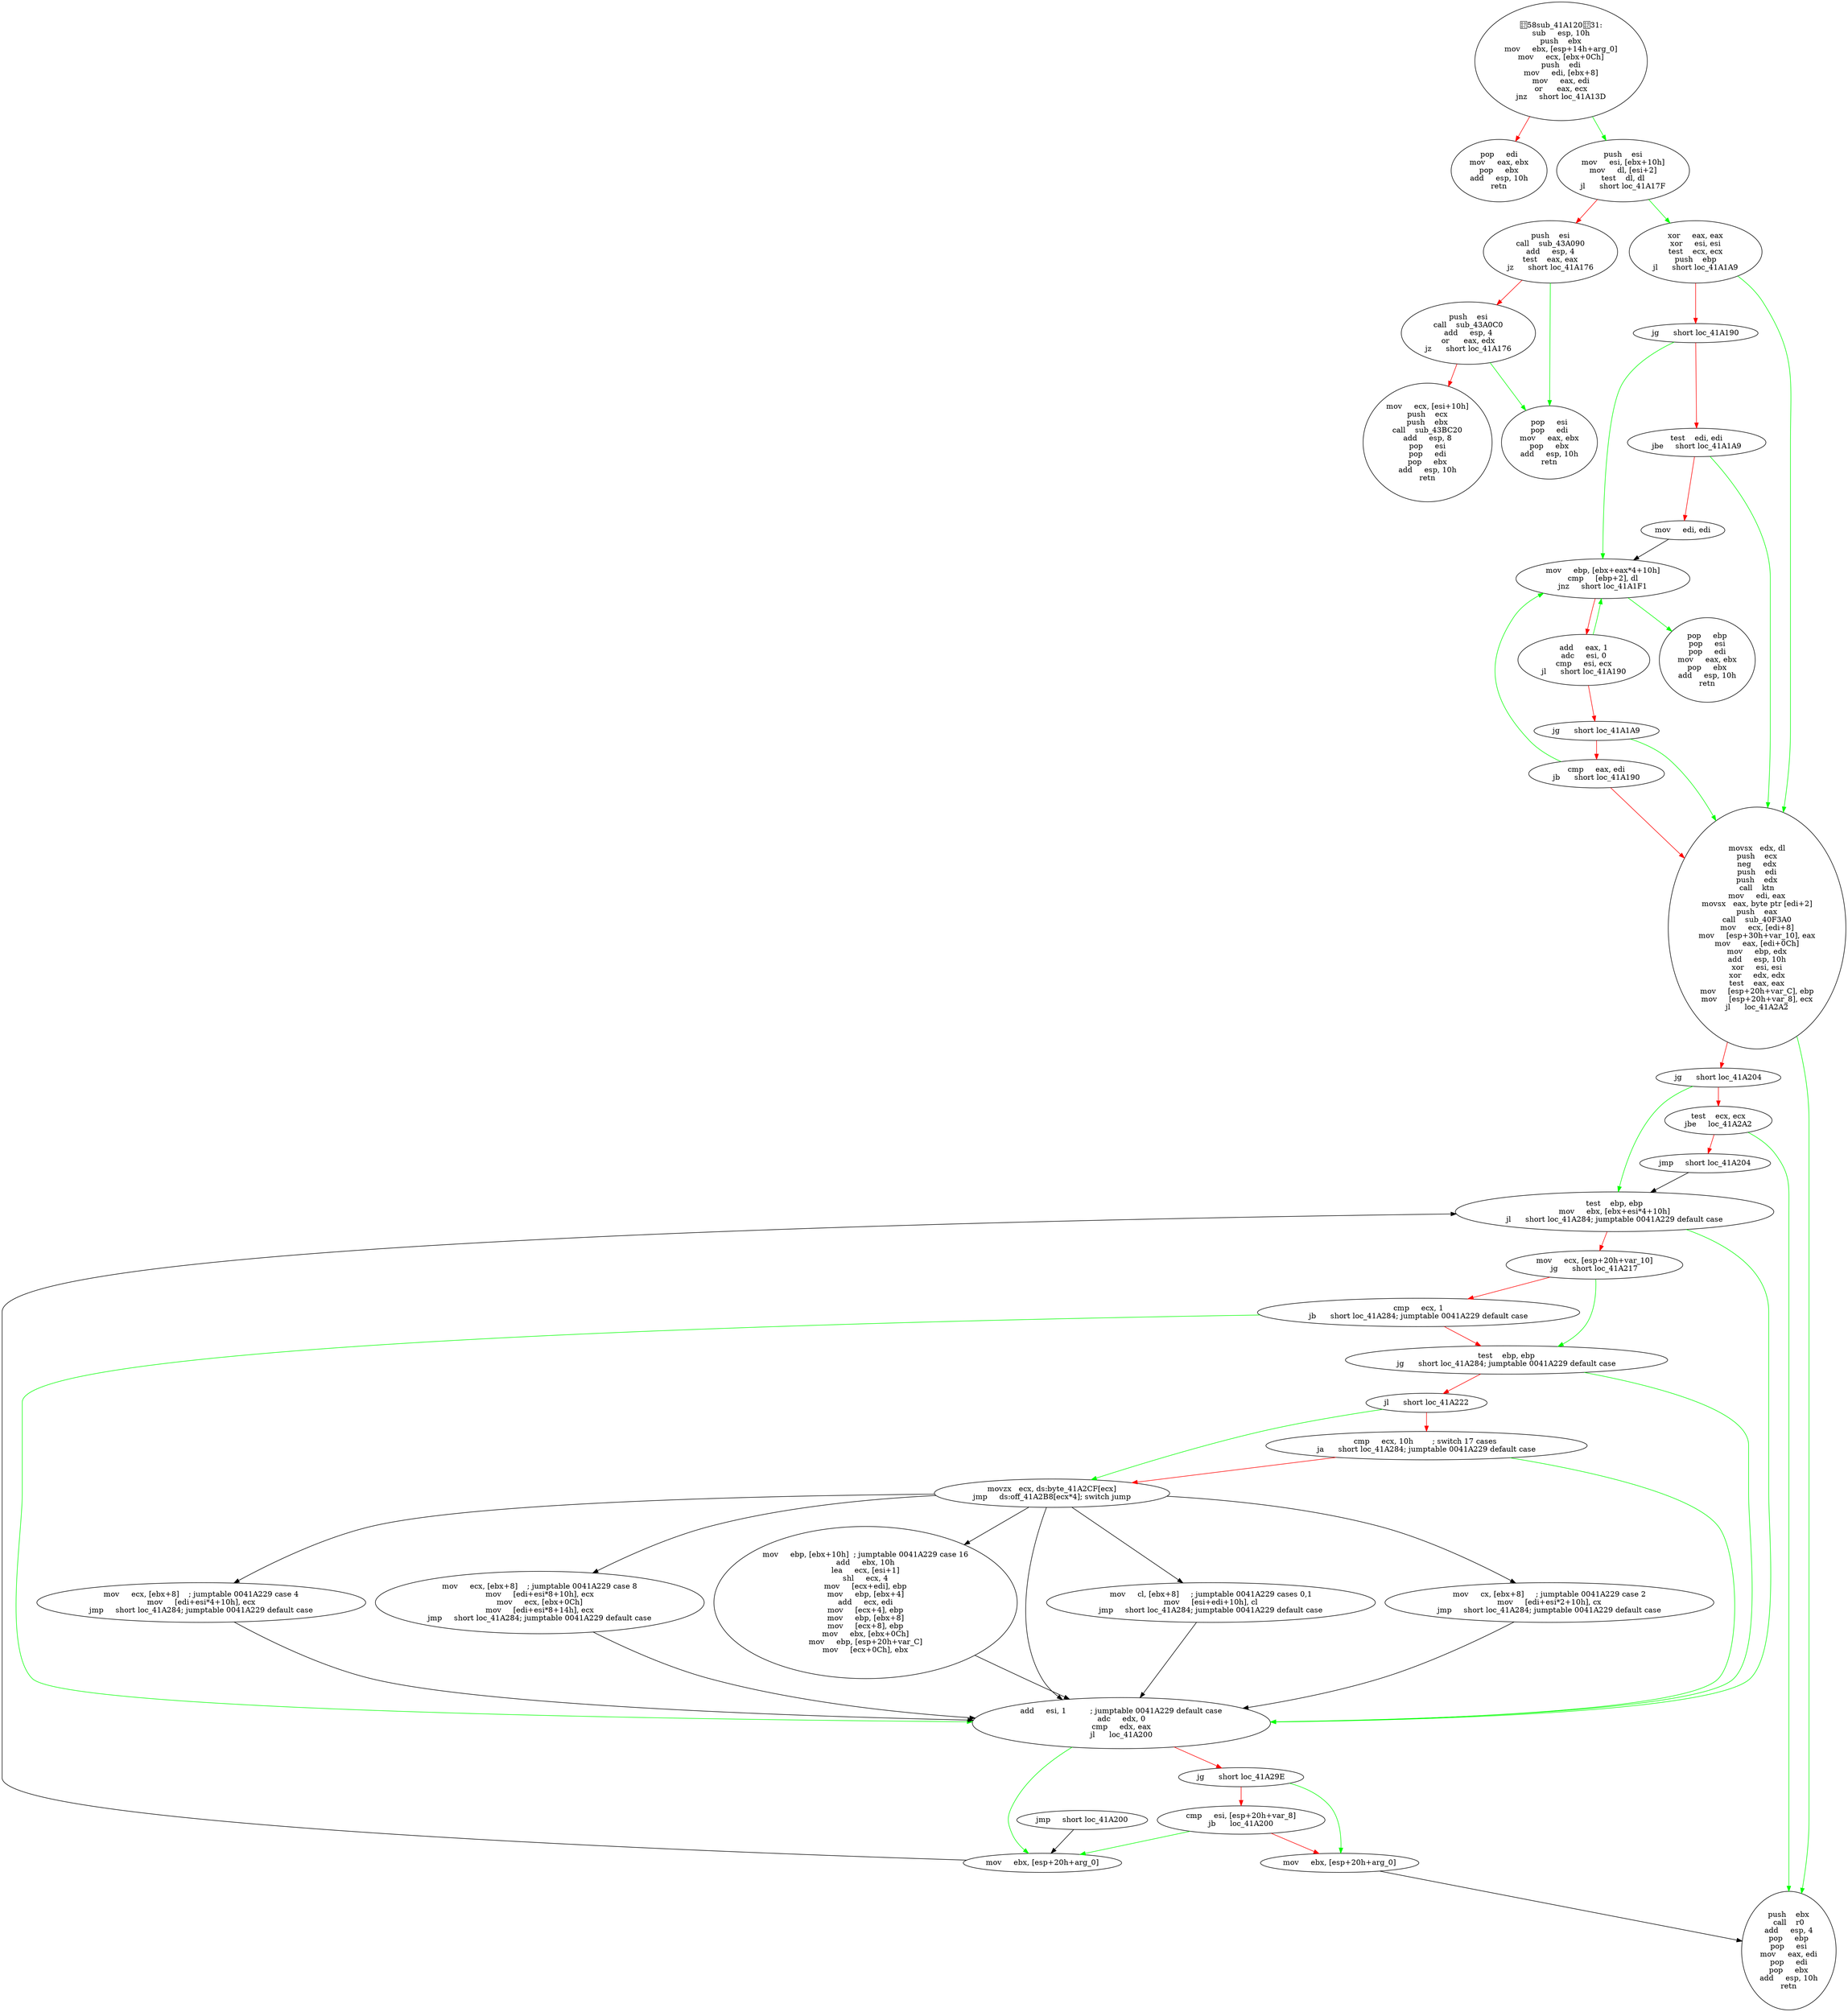 digraph G{
Node0 [label = "58sub_41A12031:
sub     esp, 10h
push    ebx
mov     ebx, [esp+14h+arg_0]
mov     ecx, [ebx+0Ch]
push    edi
mov     edi, [ebx+8]
mov     eax, edi
or      eax, ecx
jnz     short loc_41A13D"]
Node1 [label = "pop     edi
mov     eax, ebx
pop     ebx
add     esp, 10h
retn"]
Node2 [label = "push    esi
mov     esi, [ebx+10h]
mov     dl, [esi+2]
test    dl, dl
jl      short loc_41A17F"]
Node3 [label = "push    esi
call    sub_43A090
add     esp, 4
test    eax, eax
jz      short loc_41A176"]
Node4 [label = "push    esi
call    sub_43A0C0
add     esp, 4
or      eax, edx
jz      short loc_41A176"]
Node5 [label = "mov     ecx, [esi+10h]
push    ecx
push    ebx
call    sub_43BC20
add     esp, 8
pop     esi
pop     edi
pop     ebx
add     esp, 10h
retn"]
Node6 [label = "pop     esi
pop     edi
mov     eax, ebx
pop     ebx
add     esp, 10h
retn"]
Node7 [label = "xor     eax, eax
xor     esi, esi
test    ecx, ecx
push    ebp
jl      short loc_41A1A9"]
Node8 [label = "jg      short loc_41A190"]
Node9 [label = "test    edi, edi
jbe     short loc_41A1A9"]
Node10 [label = "mov     edi, edi"]
Node11 [label = "mov     ebp, [ebx+eax*4+10h]
cmp     [ebp+2], dl
jnz     short loc_41A1F1"]
Node12 [label = "add     eax, 1
adc     esi, 0
cmp     esi, ecx
jl      short loc_41A190"]
Node13 [label = "jg      short loc_41A1A9"]
Node14 [label = "cmp     eax, edi
jb      short loc_41A190"]
Node15 [label = "movsx   edx, dl
push    ecx
neg     edx
push    edi
push    edx
call    ktn
mov     edi, eax
movsx   eax, byte ptr [edi+2]
push    eax
call    sub_40F3A0
mov     ecx, [edi+8]
mov     [esp+30h+var_10], eax
mov     eax, [edi+0Ch]
mov     ebp, edx
add     esp, 10h
xor     esi, esi
xor     edx, edx
test    eax, eax
mov     [esp+20h+var_C], ebp
mov     [esp+20h+var_8], ecx
jl      loc_41A2A2"]
Node16 [label = "jg      short loc_41A204"]
Node17 [label = "test    ecx, ecx
jbe     loc_41A2A2"]
Node18 [label = "jmp     short loc_41A204"]
Node19 [label = "pop     ebp
pop     esi
pop     edi
mov     eax, ebx
pop     ebx
add     esp, 10h
retn"]
Node20 [label = "jmp     short loc_41A200"]
Node21 [label = "mov     ebx, [esp+20h+arg_0]"]
Node22 [label = "test    ebp, ebp
mov     ebx, [ebx+esi*4+10h]
jl      short loc_41A284; jumptable 0041A229 default case"]
Node23 [label = "mov     ecx, [esp+20h+var_10]
jg      short loc_41A217"]
Node24 [label = "cmp     ecx, 1
jb      short loc_41A284; jumptable 0041A229 default case"]
Node25 [label = "test    ebp, ebp
jg      short loc_41A284; jumptable 0041A229 default case"]
Node26 [label = "jl      short loc_41A222"]
Node27 [label = "cmp     ecx, 10h        ; switch 17 cases 
ja      short loc_41A284; jumptable 0041A229 default case"]
Node28 [label = "movzx   ecx, ds:byte_41A2CF[ecx]
jmp     ds:off_41A2B8[ecx*4]; switch jump"]
Node29 [label = "mov     cl, [ebx+8]     ; jumptable 0041A229 cases 0,1
mov     [esi+edi+10h], cl
jmp     short loc_41A284; jumptable 0041A229 default case"]
Node30 [label = "mov     cx, [ebx+8]     ; jumptable 0041A229 case 2
mov     [edi+esi*2+10h], cx
jmp     short loc_41A284; jumptable 0041A229 default case"]
Node31 [label = "mov     ecx, [ebx+8]    ; jumptable 0041A229 case 4
mov     [edi+esi*4+10h], ecx
jmp     short loc_41A284; jumptable 0041A229 default case"]
Node32 [label = "mov     ecx, [ebx+8]    ; jumptable 0041A229 case 8
mov     [edi+esi*8+10h], ecx
mov     ecx, [ebx+0Ch]
mov     [edi+esi*8+14h], ecx
jmp     short loc_41A284; jumptable 0041A229 default case"]
Node33 [label = "mov     ebp, [ebx+10h]  ; jumptable 0041A229 case 16
add     ebx, 10h
lea     ecx, [esi+1]
shl     ecx, 4
mov     [ecx+edi], ebp
mov     ebp, [ebx+4]
add     ecx, edi
mov     [ecx+4], ebp
mov     ebp, [ebx+8]
mov     [ecx+8], ebp
mov     ebx, [ebx+0Ch]
mov     ebp, [esp+20h+var_C]
mov     [ecx+0Ch], ebx"]
Node34 [label = "add     esi, 1          ; jumptable 0041A229 default case
adc     edx, 0
cmp     edx, eax
jl      loc_41A200"]
Node35 [label = "jg      short loc_41A29E"]
Node36 [label = "cmp     esi, [esp+20h+var_8]
jb      loc_41A200"]
Node37 [label = "mov     ebx, [esp+20h+arg_0]"]
Node38 [label = "push    ebx
call    r0
add     esp, 4
pop     ebp
pop     esi
mov     eax, edi
pop     edi
pop     ebx
add     esp, 10h
retn"]
Node0 -> Node1 [color = "red"]
Node0 -> Node2 [color = "green"]
Node2 -> Node3 [color = "red"]
Node2 -> Node7 [color = "green"]
Node3 -> Node4 [color = "red"]
Node3 -> Node6 [color = "green"]
Node4 -> Node5 [color = "red"]
Node4 -> Node6 [color = "green"]
Node7 -> Node8 [color = "red"]
Node7 -> Node15 [color = "green"]
Node8 -> Node9 [color = "red"]
Node8 -> Node11 [color = "green"]
Node9 -> Node10 [color = "red"]
Node9 -> Node15 [color = "green"]
Node10 -> Node11 [color = "black"]
Node11 -> Node12 [color = "red"]
Node11 -> Node19 [color = "green"]
Node12 -> Node11 [color = "green"]
Node12 -> Node13 [color = "red"]
Node13 -> Node14 [color = "red"]
Node13 -> Node15 [color = "green"]
Node14 -> Node11 [color = "green"]
Node14 -> Node15 [color = "red"]
Node15 -> Node16 [color = "red"]
Node15 -> Node38 [color = "green"]
Node16 -> Node17 [color = "red"]
Node16 -> Node22 [color = "green"]
Node17 -> Node18 [color = "red"]
Node17 -> Node38 [color = "green"]
Node18 -> Node22 [color = "black"]
Node20 -> Node21 [color = "black"]
Node21 -> Node22 [color = "black"]
Node22 -> Node23 [color = "red"]
Node22 -> Node34 [color = "green"]
Node23 -> Node24 [color = "red"]
Node23 -> Node25 [color = "green"]
Node24 -> Node25 [color = "red"]
Node24 -> Node34 [color = "green"]
Node25 -> Node26 [color = "red"]
Node25 -> Node34 [color = "green"]
Node26 -> Node27 [color = "red"]
Node26 -> Node28 [color = "green"]
Node27 -> Node28 [color = "red"]
Node27 -> Node34 [color = "green"]
Node28 -> Node29 [color = "black"]
Node28 -> Node30 [color = "black"]
Node28 -> Node31 [color = "black"]
Node28 -> Node32 [color = "black"]
Node28 -> Node33 [color = "black"]
Node28 -> Node34 [color = "black"]
Node29 -> Node34 [color = "black"]
Node30 -> Node34 [color = "black"]
Node31 -> Node34 [color = "black"]
Node32 -> Node34 [color = "black"]
Node33 -> Node34 [color = "black"]
Node34 -> Node21 [color = "green"]
Node34 -> Node35 [color = "red"]
Node35 -> Node36 [color = "red"]
Node35 -> Node37 [color = "green"]
Node36 -> Node21 [color = "green"]
Node36 -> Node37 [color = "red"]
Node37 -> Node38 [color = "black"]
}